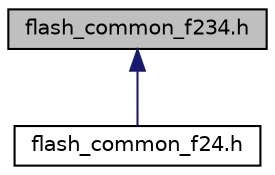 digraph "flash_common_f234.h"
{
  edge [fontname="Helvetica",fontsize="10",labelfontname="Helvetica",labelfontsize="10"];
  node [fontname="Helvetica",fontsize="10",shape=record];
  Node1 [label="flash_common_f234.h",height=0.2,width=0.4,color="black", fillcolor="grey75", style="filled", fontcolor="black"];
  Node1 -> Node2 [dir="back",color="midnightblue",fontsize="10",style="solid",fontname="Helvetica"];
  Node2 [label="flash_common_f24.h",height=0.2,width=0.4,color="black", fillcolor="white", style="filled",URL="$flash__common__f24_8h.html"];
}
